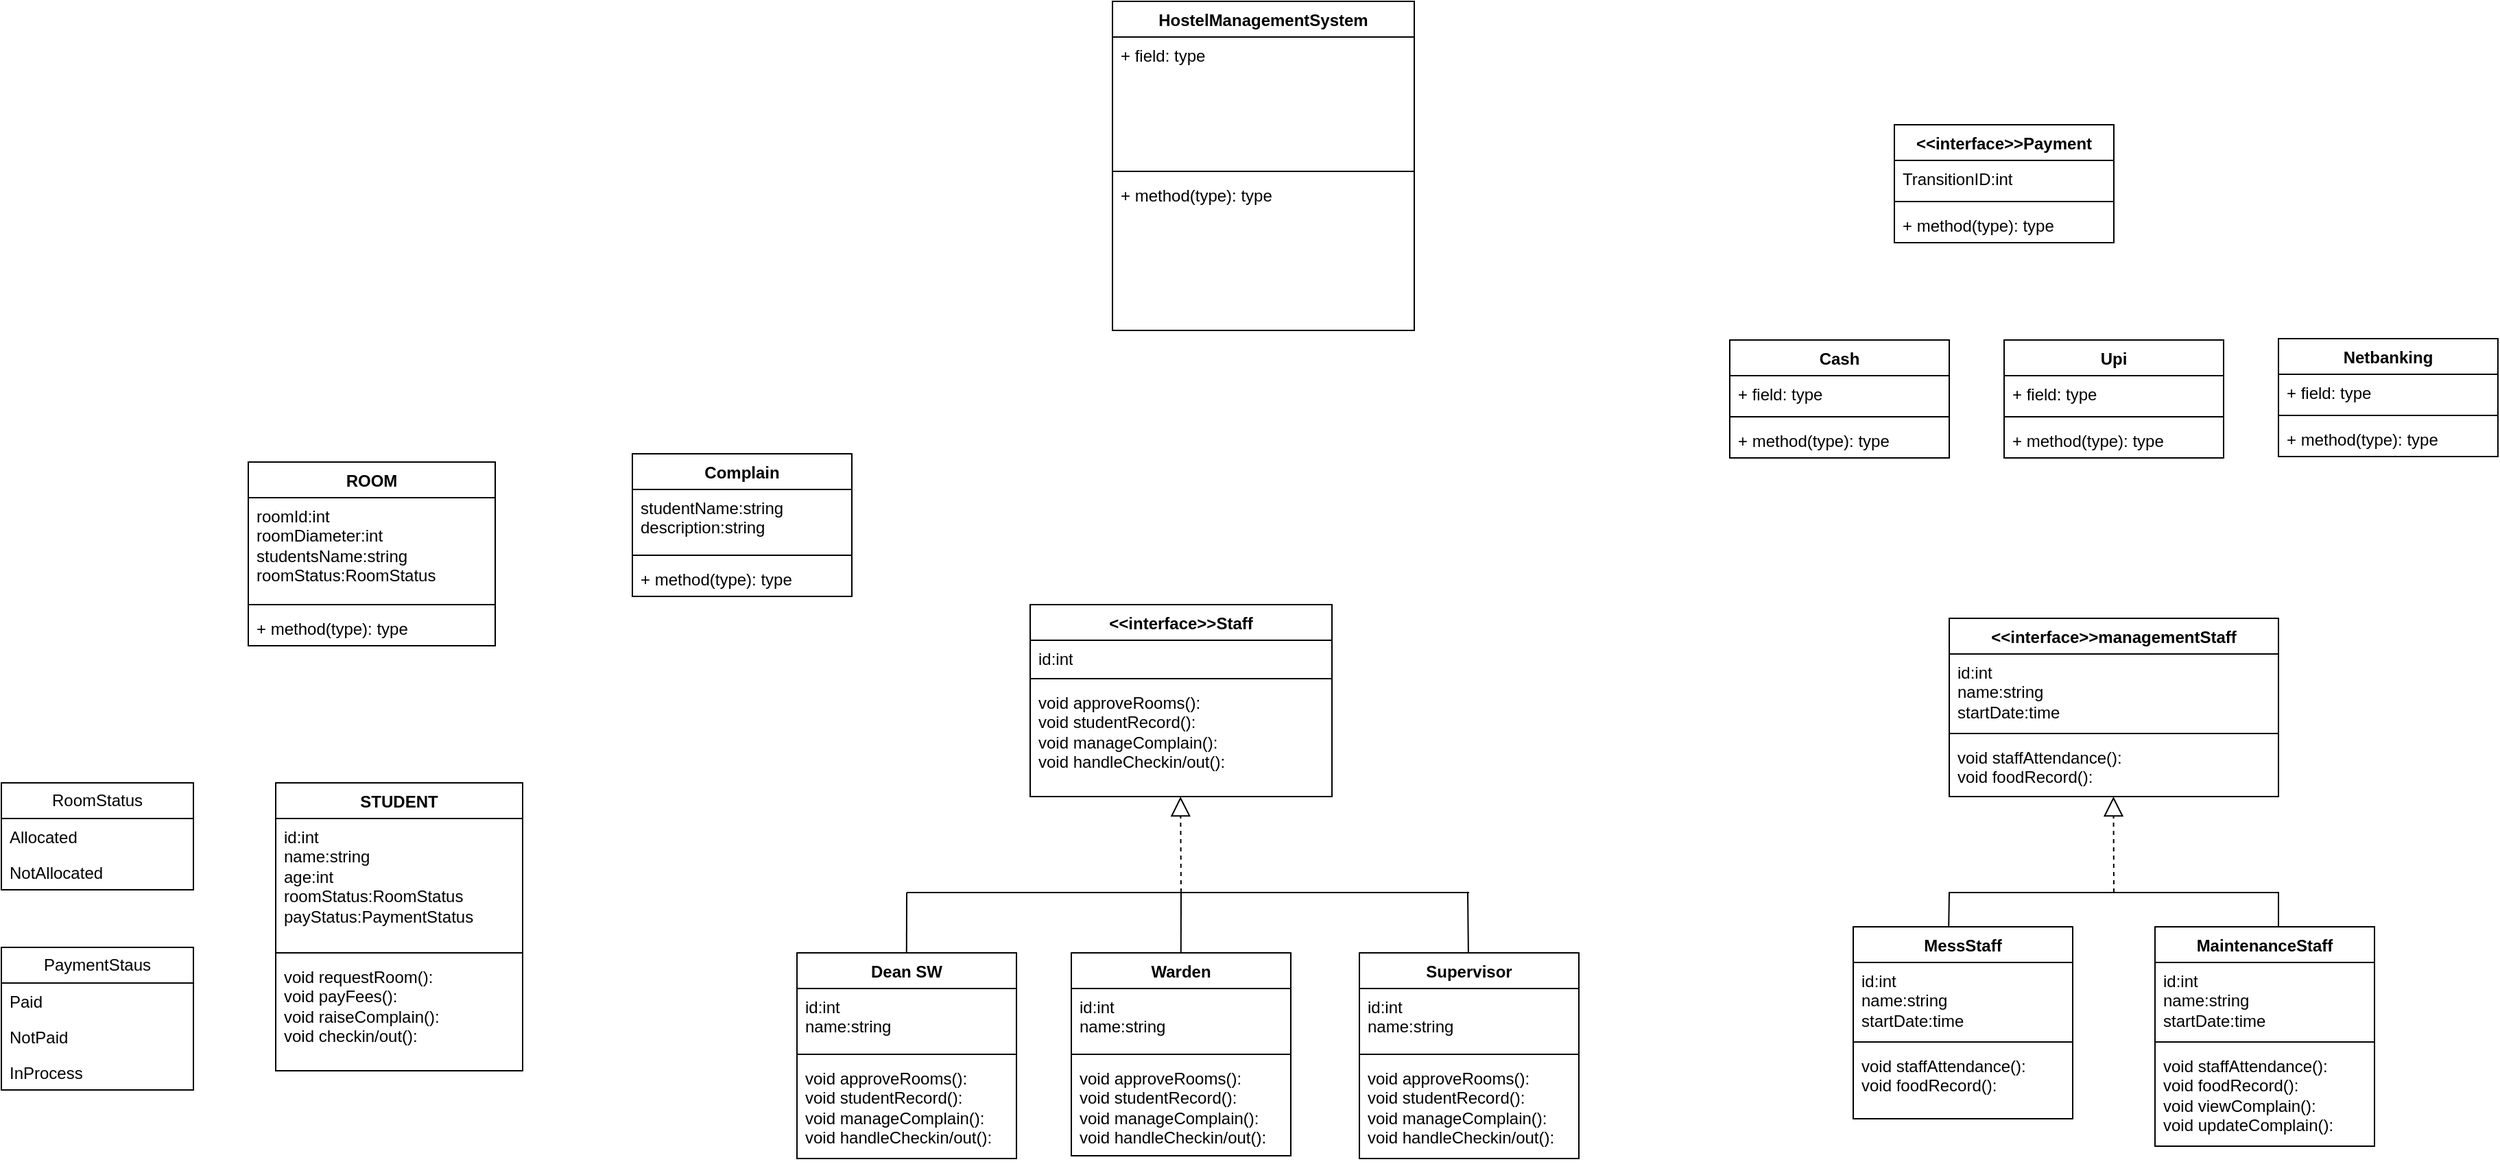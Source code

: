 <mxfile version="26.0.13">
  <diagram name="Page-1" id="gjvbpXIEJddazEKAtwgd">
    <mxGraphModel dx="2331" dy="2240" grid="1" gridSize="10" guides="1" tooltips="1" connect="1" arrows="1" fold="1" page="1" pageScale="1" pageWidth="850" pageHeight="1100" math="0" shadow="0">
      <root>
        <mxCell id="0" />
        <mxCell id="1" parent="0" />
        <mxCell id="J322TNgrNjUC8HG3I5kC-1" value="STUDENT&lt;div&gt;&lt;br&gt;&lt;/div&gt;" style="swimlane;fontStyle=1;align=center;verticalAlign=top;childLayout=stackLayout;horizontal=1;startSize=26;horizontalStack=0;resizeParent=1;resizeParentMax=0;resizeLast=0;collapsible=1;marginBottom=0;whiteSpace=wrap;html=1;" vertex="1" parent="1">
          <mxGeometry x="300" y="240" width="180" height="210" as="geometry" />
        </mxCell>
        <mxCell id="J322TNgrNjUC8HG3I5kC-2" value="id:int&lt;div&gt;name:string&lt;/div&gt;&lt;div&gt;age:int&lt;/div&gt;&lt;div&gt;roomStatus:RoomStatus&lt;/div&gt;&lt;div&gt;payStatus:PaymentStatus&lt;/div&gt;&lt;div&gt;&lt;br&gt;&lt;/div&gt;" style="text;strokeColor=none;fillColor=none;align=left;verticalAlign=top;spacingLeft=4;spacingRight=4;overflow=hidden;rotatable=0;points=[[0,0.5],[1,0.5]];portConstraint=eastwest;whiteSpace=wrap;html=1;" vertex="1" parent="J322TNgrNjUC8HG3I5kC-1">
          <mxGeometry y="26" width="180" height="94" as="geometry" />
        </mxCell>
        <mxCell id="J322TNgrNjUC8HG3I5kC-3" value="" style="line;strokeWidth=1;fillColor=none;align=left;verticalAlign=middle;spacingTop=-1;spacingLeft=3;spacingRight=3;rotatable=0;labelPosition=right;points=[];portConstraint=eastwest;strokeColor=inherit;" vertex="1" parent="J322TNgrNjUC8HG3I5kC-1">
          <mxGeometry y="120" width="180" height="8" as="geometry" />
        </mxCell>
        <mxCell id="J322TNgrNjUC8HG3I5kC-4" value="void requestRoom():&lt;div&gt;void payFees():&lt;/div&gt;&lt;div&gt;void raiseComplain():&lt;/div&gt;&lt;div&gt;void checkin/out():&lt;/div&gt;&lt;div&gt;&lt;br&gt;&lt;/div&gt;" style="text;strokeColor=none;fillColor=none;align=left;verticalAlign=top;spacingLeft=4;spacingRight=4;overflow=hidden;rotatable=0;points=[[0,0.5],[1,0.5]];portConstraint=eastwest;whiteSpace=wrap;html=1;" vertex="1" parent="J322TNgrNjUC8HG3I5kC-1">
          <mxGeometry y="128" width="180" height="82" as="geometry" />
        </mxCell>
        <mxCell id="J322TNgrNjUC8HG3I5kC-6" value="&amp;lt;&amp;lt;interface&amp;gt;&amp;gt;Staff" style="swimlane;fontStyle=1;align=center;verticalAlign=top;childLayout=stackLayout;horizontal=1;startSize=26;horizontalStack=0;resizeParent=1;resizeParentMax=0;resizeLast=0;collapsible=1;marginBottom=0;whiteSpace=wrap;html=1;" vertex="1" parent="1">
          <mxGeometry x="850" y="110" width="220" height="140" as="geometry" />
        </mxCell>
        <mxCell id="J322TNgrNjUC8HG3I5kC-7" value="id:int&lt;div&gt;&lt;br&gt;&lt;/div&gt;" style="text;strokeColor=none;fillColor=none;align=left;verticalAlign=top;spacingLeft=4;spacingRight=4;overflow=hidden;rotatable=0;points=[[0,0.5],[1,0.5]];portConstraint=eastwest;whiteSpace=wrap;html=1;" vertex="1" parent="J322TNgrNjUC8HG3I5kC-6">
          <mxGeometry y="26" width="220" height="24" as="geometry" />
        </mxCell>
        <mxCell id="J322TNgrNjUC8HG3I5kC-8" value="" style="line;strokeWidth=1;fillColor=none;align=left;verticalAlign=middle;spacingTop=-1;spacingLeft=3;spacingRight=3;rotatable=0;labelPosition=right;points=[];portConstraint=eastwest;strokeColor=inherit;" vertex="1" parent="J322TNgrNjUC8HG3I5kC-6">
          <mxGeometry y="50" width="220" height="8" as="geometry" />
        </mxCell>
        <mxCell id="J322TNgrNjUC8HG3I5kC-9" value="void approveRooms():&lt;div&gt;void studentRecord():&lt;/div&gt;&lt;div&gt;void manageComplain():&lt;/div&gt;&lt;div&gt;void handleCheckin/out():&lt;/div&gt;" style="text;strokeColor=none;fillColor=none;align=left;verticalAlign=top;spacingLeft=4;spacingRight=4;overflow=hidden;rotatable=0;points=[[0,0.5],[1,0.5]];portConstraint=eastwest;whiteSpace=wrap;html=1;" vertex="1" parent="J322TNgrNjUC8HG3I5kC-6">
          <mxGeometry y="58" width="220" height="82" as="geometry" />
        </mxCell>
        <mxCell id="J322TNgrNjUC8HG3I5kC-10" value="Dean SW" style="swimlane;fontStyle=1;align=center;verticalAlign=top;childLayout=stackLayout;horizontal=1;startSize=26;horizontalStack=0;resizeParent=1;resizeParentMax=0;resizeLast=0;collapsible=1;marginBottom=0;whiteSpace=wrap;html=1;" vertex="1" parent="1">
          <mxGeometry x="680" y="364" width="160" height="150" as="geometry" />
        </mxCell>
        <mxCell id="J322TNgrNjUC8HG3I5kC-11" value="id:int&lt;div&gt;name:string&lt;/div&gt;&lt;div&gt;&lt;br&gt;&lt;/div&gt;" style="text;strokeColor=none;fillColor=none;align=left;verticalAlign=top;spacingLeft=4;spacingRight=4;overflow=hidden;rotatable=0;points=[[0,0.5],[1,0.5]];portConstraint=eastwest;whiteSpace=wrap;html=1;" vertex="1" parent="J322TNgrNjUC8HG3I5kC-10">
          <mxGeometry y="26" width="160" height="44" as="geometry" />
        </mxCell>
        <mxCell id="J322TNgrNjUC8HG3I5kC-12" value="" style="line;strokeWidth=1;fillColor=none;align=left;verticalAlign=middle;spacingTop=-1;spacingLeft=3;spacingRight=3;rotatable=0;labelPosition=right;points=[];portConstraint=eastwest;strokeColor=inherit;" vertex="1" parent="J322TNgrNjUC8HG3I5kC-10">
          <mxGeometry y="70" width="160" height="8" as="geometry" />
        </mxCell>
        <mxCell id="J322TNgrNjUC8HG3I5kC-13" value="void approveRooms():&lt;div&gt;void studentRecord():&lt;/div&gt;&lt;div&gt;void manageComplain():&lt;/div&gt;&lt;div&gt;void handleCheckin/out():&lt;/div&gt;" style="text;strokeColor=none;fillColor=none;align=left;verticalAlign=top;spacingLeft=4;spacingRight=4;overflow=hidden;rotatable=0;points=[[0,0.5],[1,0.5]];portConstraint=eastwest;whiteSpace=wrap;html=1;" vertex="1" parent="J322TNgrNjUC8HG3I5kC-10">
          <mxGeometry y="78" width="160" height="72" as="geometry" />
        </mxCell>
        <mxCell id="J322TNgrNjUC8HG3I5kC-14" value="Warden" style="swimlane;fontStyle=1;align=center;verticalAlign=top;childLayout=stackLayout;horizontal=1;startSize=26;horizontalStack=0;resizeParent=1;resizeParentMax=0;resizeLast=0;collapsible=1;marginBottom=0;whiteSpace=wrap;html=1;" vertex="1" parent="1">
          <mxGeometry x="880" y="364" width="160" height="148" as="geometry" />
        </mxCell>
        <mxCell id="J322TNgrNjUC8HG3I5kC-15" value="id:int&lt;div&gt;name:string&lt;/div&gt;" style="text;strokeColor=none;fillColor=none;align=left;verticalAlign=top;spacingLeft=4;spacingRight=4;overflow=hidden;rotatable=0;points=[[0,0.5],[1,0.5]];portConstraint=eastwest;whiteSpace=wrap;html=1;" vertex="1" parent="J322TNgrNjUC8HG3I5kC-14">
          <mxGeometry y="26" width="160" height="44" as="geometry" />
        </mxCell>
        <mxCell id="J322TNgrNjUC8HG3I5kC-16" value="" style="line;strokeWidth=1;fillColor=none;align=left;verticalAlign=middle;spacingTop=-1;spacingLeft=3;spacingRight=3;rotatable=0;labelPosition=right;points=[];portConstraint=eastwest;strokeColor=inherit;" vertex="1" parent="J322TNgrNjUC8HG3I5kC-14">
          <mxGeometry y="70" width="160" height="8" as="geometry" />
        </mxCell>
        <mxCell id="J322TNgrNjUC8HG3I5kC-17" value="void approveRooms():&lt;div&gt;void studentRecord():&lt;/div&gt;&lt;div&gt;void manageComplain():&lt;/div&gt;&lt;div&gt;void handleCheckin/out():&lt;/div&gt;" style="text;strokeColor=none;fillColor=none;align=left;verticalAlign=top;spacingLeft=4;spacingRight=4;overflow=hidden;rotatable=0;points=[[0,0.5],[1,0.5]];portConstraint=eastwest;whiteSpace=wrap;html=1;" vertex="1" parent="J322TNgrNjUC8HG3I5kC-14">
          <mxGeometry y="78" width="160" height="70" as="geometry" />
        </mxCell>
        <mxCell id="J322TNgrNjUC8HG3I5kC-18" value="Supervisor" style="swimlane;fontStyle=1;align=center;verticalAlign=top;childLayout=stackLayout;horizontal=1;startSize=26;horizontalStack=0;resizeParent=1;resizeParentMax=0;resizeLast=0;collapsible=1;marginBottom=0;whiteSpace=wrap;html=1;" vertex="1" parent="1">
          <mxGeometry x="1090" y="364" width="160" height="150" as="geometry" />
        </mxCell>
        <mxCell id="J322TNgrNjUC8HG3I5kC-19" value="id:int&lt;div&gt;name:string&lt;/div&gt;" style="text;strokeColor=none;fillColor=none;align=left;verticalAlign=top;spacingLeft=4;spacingRight=4;overflow=hidden;rotatable=0;points=[[0,0.5],[1,0.5]];portConstraint=eastwest;whiteSpace=wrap;html=1;" vertex="1" parent="J322TNgrNjUC8HG3I5kC-18">
          <mxGeometry y="26" width="160" height="44" as="geometry" />
        </mxCell>
        <mxCell id="J322TNgrNjUC8HG3I5kC-20" value="" style="line;strokeWidth=1;fillColor=none;align=left;verticalAlign=middle;spacingTop=-1;spacingLeft=3;spacingRight=3;rotatable=0;labelPosition=right;points=[];portConstraint=eastwest;strokeColor=inherit;" vertex="1" parent="J322TNgrNjUC8HG3I5kC-18">
          <mxGeometry y="70" width="160" height="8" as="geometry" />
        </mxCell>
        <mxCell id="J322TNgrNjUC8HG3I5kC-21" value="void approveRooms():&lt;div&gt;void studentRecord():&lt;/div&gt;&lt;div&gt;void manageComplain():&lt;/div&gt;&lt;div&gt;void handleCheckin/out():&lt;/div&gt;" style="text;strokeColor=none;fillColor=none;align=left;verticalAlign=top;spacingLeft=4;spacingRight=4;overflow=hidden;rotatable=0;points=[[0,0.5],[1,0.5]];portConstraint=eastwest;whiteSpace=wrap;html=1;" vertex="1" parent="J322TNgrNjUC8HG3I5kC-18">
          <mxGeometry y="78" width="160" height="72" as="geometry" />
        </mxCell>
        <mxCell id="J322TNgrNjUC8HG3I5kC-22" value="" style="endArrow=none;html=1;rounded=0;" edge="1" parent="1">
          <mxGeometry width="50" height="50" relative="1" as="geometry">
            <mxPoint x="760" y="320" as="sourcePoint" />
            <mxPoint x="1170" y="320" as="targetPoint" />
          </mxGeometry>
        </mxCell>
        <mxCell id="J322TNgrNjUC8HG3I5kC-23" value="" style="endArrow=none;html=1;rounded=0;" edge="1" parent="1">
          <mxGeometry width="50" height="50" relative="1" as="geometry">
            <mxPoint x="759.89" y="364" as="sourcePoint" />
            <mxPoint x="760" y="320" as="targetPoint" />
          </mxGeometry>
        </mxCell>
        <mxCell id="J322TNgrNjUC8HG3I5kC-24" value="" style="endArrow=none;html=1;rounded=0;" edge="1" parent="1">
          <mxGeometry width="50" height="50" relative="1" as="geometry">
            <mxPoint x="959.89" y="364" as="sourcePoint" />
            <mxPoint x="960" y="320" as="targetPoint" />
          </mxGeometry>
        </mxCell>
        <mxCell id="J322TNgrNjUC8HG3I5kC-25" value="" style="endArrow=none;html=1;rounded=0;" edge="1" parent="1">
          <mxGeometry width="50" height="50" relative="1" as="geometry">
            <mxPoint x="1169.44" y="364" as="sourcePoint" />
            <mxPoint x="1169" y="320" as="targetPoint" />
          </mxGeometry>
        </mxCell>
        <mxCell id="J322TNgrNjUC8HG3I5kC-26" value="" style="endArrow=block;dashed=1;endFill=0;endSize=12;html=1;rounded=0;" edge="1" parent="1">
          <mxGeometry width="160" relative="1" as="geometry">
            <mxPoint x="960" y="320" as="sourcePoint" />
            <mxPoint x="959.58" y="250" as="targetPoint" />
          </mxGeometry>
        </mxCell>
        <mxCell id="J322TNgrNjUC8HG3I5kC-27" value="&amp;lt;&amp;lt;interface&amp;gt;&amp;gt;managementStaff" style="swimlane;fontStyle=1;align=center;verticalAlign=top;childLayout=stackLayout;horizontal=1;startSize=26;horizontalStack=0;resizeParent=1;resizeParentMax=0;resizeLast=0;collapsible=1;marginBottom=0;whiteSpace=wrap;html=1;" vertex="1" parent="1">
          <mxGeometry x="1520" y="120" width="240" height="130" as="geometry" />
        </mxCell>
        <mxCell id="J322TNgrNjUC8HG3I5kC-28" value="id:int&lt;div&gt;name:string&lt;/div&gt;&lt;div&gt;startDate:time&lt;/div&gt;" style="text;strokeColor=none;fillColor=none;align=left;verticalAlign=top;spacingLeft=4;spacingRight=4;overflow=hidden;rotatable=0;points=[[0,0.5],[1,0.5]];portConstraint=eastwest;whiteSpace=wrap;html=1;" vertex="1" parent="J322TNgrNjUC8HG3I5kC-27">
          <mxGeometry y="26" width="240" height="54" as="geometry" />
        </mxCell>
        <mxCell id="J322TNgrNjUC8HG3I5kC-29" value="" style="line;strokeWidth=1;fillColor=none;align=left;verticalAlign=middle;spacingTop=-1;spacingLeft=3;spacingRight=3;rotatable=0;labelPosition=right;points=[];portConstraint=eastwest;strokeColor=inherit;" vertex="1" parent="J322TNgrNjUC8HG3I5kC-27">
          <mxGeometry y="80" width="240" height="8" as="geometry" />
        </mxCell>
        <mxCell id="J322TNgrNjUC8HG3I5kC-30" value="void staffAttendance():&lt;div&gt;void foodRecord():&lt;/div&gt;" style="text;strokeColor=none;fillColor=none;align=left;verticalAlign=top;spacingLeft=4;spacingRight=4;overflow=hidden;rotatable=0;points=[[0,0.5],[1,0.5]];portConstraint=eastwest;whiteSpace=wrap;html=1;" vertex="1" parent="J322TNgrNjUC8HG3I5kC-27">
          <mxGeometry y="88" width="240" height="42" as="geometry" />
        </mxCell>
        <mxCell id="J322TNgrNjUC8HG3I5kC-31" value="MessStaff" style="swimlane;fontStyle=1;align=center;verticalAlign=top;childLayout=stackLayout;horizontal=1;startSize=26;horizontalStack=0;resizeParent=1;resizeParentMax=0;resizeLast=0;collapsible=1;marginBottom=0;whiteSpace=wrap;html=1;" vertex="1" parent="1">
          <mxGeometry x="1450" y="345" width="160" height="140" as="geometry" />
        </mxCell>
        <mxCell id="J322TNgrNjUC8HG3I5kC-32" value="id:int&lt;div&gt;name:string&lt;/div&gt;&lt;div&gt;startDate:time&lt;/div&gt;" style="text;strokeColor=none;fillColor=none;align=left;verticalAlign=top;spacingLeft=4;spacingRight=4;overflow=hidden;rotatable=0;points=[[0,0.5],[1,0.5]];portConstraint=eastwest;whiteSpace=wrap;html=1;" vertex="1" parent="J322TNgrNjUC8HG3I5kC-31">
          <mxGeometry y="26" width="160" height="54" as="geometry" />
        </mxCell>
        <mxCell id="J322TNgrNjUC8HG3I5kC-33" value="" style="line;strokeWidth=1;fillColor=none;align=left;verticalAlign=middle;spacingTop=-1;spacingLeft=3;spacingRight=3;rotatable=0;labelPosition=right;points=[];portConstraint=eastwest;strokeColor=inherit;" vertex="1" parent="J322TNgrNjUC8HG3I5kC-31">
          <mxGeometry y="80" width="160" height="8" as="geometry" />
        </mxCell>
        <mxCell id="J322TNgrNjUC8HG3I5kC-34" value="void staffAttendance():&lt;div&gt;void foodRecord():&lt;/div&gt;" style="text;strokeColor=none;fillColor=none;align=left;verticalAlign=top;spacingLeft=4;spacingRight=4;overflow=hidden;rotatable=0;points=[[0,0.5],[1,0.5]];portConstraint=eastwest;whiteSpace=wrap;html=1;" vertex="1" parent="J322TNgrNjUC8HG3I5kC-31">
          <mxGeometry y="88" width="160" height="52" as="geometry" />
        </mxCell>
        <mxCell id="J322TNgrNjUC8HG3I5kC-35" value="MaintenanceStaff&lt;div&gt;&lt;br style=&quot;font-weight: 400;&quot;&gt;&lt;/div&gt;" style="swimlane;fontStyle=1;align=center;verticalAlign=top;childLayout=stackLayout;horizontal=1;startSize=26;horizontalStack=0;resizeParent=1;resizeParentMax=0;resizeLast=0;collapsible=1;marginBottom=0;whiteSpace=wrap;html=1;" vertex="1" parent="1">
          <mxGeometry x="1670" y="345" width="160" height="160" as="geometry" />
        </mxCell>
        <mxCell id="J322TNgrNjUC8HG3I5kC-36" value="id:int&lt;div&gt;name:string&lt;/div&gt;&lt;div&gt;startDate:time&lt;/div&gt;" style="text;strokeColor=none;fillColor=none;align=left;verticalAlign=top;spacingLeft=4;spacingRight=4;overflow=hidden;rotatable=0;points=[[0,0.5],[1,0.5]];portConstraint=eastwest;whiteSpace=wrap;html=1;" vertex="1" parent="J322TNgrNjUC8HG3I5kC-35">
          <mxGeometry y="26" width="160" height="54" as="geometry" />
        </mxCell>
        <mxCell id="J322TNgrNjUC8HG3I5kC-37" value="" style="line;strokeWidth=1;fillColor=none;align=left;verticalAlign=middle;spacingTop=-1;spacingLeft=3;spacingRight=3;rotatable=0;labelPosition=right;points=[];portConstraint=eastwest;strokeColor=inherit;" vertex="1" parent="J322TNgrNjUC8HG3I5kC-35">
          <mxGeometry y="80" width="160" height="8" as="geometry" />
        </mxCell>
        <mxCell id="J322TNgrNjUC8HG3I5kC-38" value="void staffAttendance():&lt;div&gt;void foodRecord():&lt;/div&gt;&lt;div&gt;void viewComplain():&lt;/div&gt;&lt;div&gt;void updateComplain():&lt;/div&gt;" style="text;strokeColor=none;fillColor=none;align=left;verticalAlign=top;spacingLeft=4;spacingRight=4;overflow=hidden;rotatable=0;points=[[0,0.5],[1,0.5]];portConstraint=eastwest;whiteSpace=wrap;html=1;" vertex="1" parent="J322TNgrNjUC8HG3I5kC-35">
          <mxGeometry y="88" width="160" height="72" as="geometry" />
        </mxCell>
        <mxCell id="J322TNgrNjUC8HG3I5kC-39" value="" style="endArrow=none;html=1;rounded=0;exitX=0.435;exitY=0.002;exitDx=0;exitDy=0;exitPerimeter=0;" edge="1" parent="1" source="J322TNgrNjUC8HG3I5kC-31">
          <mxGeometry width="50" height="50" relative="1" as="geometry">
            <mxPoint x="1520" y="340" as="sourcePoint" />
            <mxPoint x="1760" y="345" as="targetPoint" />
            <Array as="points">
              <mxPoint x="1520" y="320" />
              <mxPoint x="1760" y="320" />
            </Array>
          </mxGeometry>
        </mxCell>
        <mxCell id="J322TNgrNjUC8HG3I5kC-40" value="" style="endArrow=block;dashed=1;endFill=0;endSize=12;html=1;rounded=0;" edge="1" parent="1">
          <mxGeometry width="160" relative="1" as="geometry">
            <mxPoint x="1640" y="320" as="sourcePoint" />
            <mxPoint x="1639.71" y="250" as="targetPoint" />
          </mxGeometry>
        </mxCell>
        <mxCell id="J322TNgrNjUC8HG3I5kC-41" value="RoomStatus" style="swimlane;fontStyle=0;childLayout=stackLayout;horizontal=1;startSize=26;fillColor=none;horizontalStack=0;resizeParent=1;resizeParentMax=0;resizeLast=0;collapsible=1;marginBottom=0;whiteSpace=wrap;html=1;" vertex="1" parent="1">
          <mxGeometry x="100" y="240" width="140" height="78" as="geometry" />
        </mxCell>
        <mxCell id="J322TNgrNjUC8HG3I5kC-42" value="Allocated" style="text;strokeColor=none;fillColor=none;align=left;verticalAlign=top;spacingLeft=4;spacingRight=4;overflow=hidden;rotatable=0;points=[[0,0.5],[1,0.5]];portConstraint=eastwest;whiteSpace=wrap;html=1;" vertex="1" parent="J322TNgrNjUC8HG3I5kC-41">
          <mxGeometry y="26" width="140" height="26" as="geometry" />
        </mxCell>
        <mxCell id="J322TNgrNjUC8HG3I5kC-44" value="NotAllocated" style="text;strokeColor=none;fillColor=none;align=left;verticalAlign=top;spacingLeft=4;spacingRight=4;overflow=hidden;rotatable=0;points=[[0,0.5],[1,0.5]];portConstraint=eastwest;whiteSpace=wrap;html=1;" vertex="1" parent="J322TNgrNjUC8HG3I5kC-41">
          <mxGeometry y="52" width="140" height="26" as="geometry" />
        </mxCell>
        <mxCell id="J322TNgrNjUC8HG3I5kC-45" value="PaymentStaus" style="swimlane;fontStyle=0;childLayout=stackLayout;horizontal=1;startSize=26;fillColor=none;horizontalStack=0;resizeParent=1;resizeParentMax=0;resizeLast=0;collapsible=1;marginBottom=0;whiteSpace=wrap;html=1;" vertex="1" parent="1">
          <mxGeometry x="100" y="360" width="140" height="104" as="geometry" />
        </mxCell>
        <mxCell id="J322TNgrNjUC8HG3I5kC-46" value="Paid" style="text;strokeColor=none;fillColor=none;align=left;verticalAlign=top;spacingLeft=4;spacingRight=4;overflow=hidden;rotatable=0;points=[[0,0.5],[1,0.5]];portConstraint=eastwest;whiteSpace=wrap;html=1;" vertex="1" parent="J322TNgrNjUC8HG3I5kC-45">
          <mxGeometry y="26" width="140" height="26" as="geometry" />
        </mxCell>
        <mxCell id="J322TNgrNjUC8HG3I5kC-47" value="NotPaid" style="text;strokeColor=none;fillColor=none;align=left;verticalAlign=top;spacingLeft=4;spacingRight=4;overflow=hidden;rotatable=0;points=[[0,0.5],[1,0.5]];portConstraint=eastwest;whiteSpace=wrap;html=1;" vertex="1" parent="J322TNgrNjUC8HG3I5kC-45">
          <mxGeometry y="52" width="140" height="26" as="geometry" />
        </mxCell>
        <mxCell id="J322TNgrNjUC8HG3I5kC-48" value="InProcess" style="text;strokeColor=none;fillColor=none;align=left;verticalAlign=top;spacingLeft=4;spacingRight=4;overflow=hidden;rotatable=0;points=[[0,0.5],[1,0.5]];portConstraint=eastwest;whiteSpace=wrap;html=1;" vertex="1" parent="J322TNgrNjUC8HG3I5kC-45">
          <mxGeometry y="78" width="140" height="26" as="geometry" />
        </mxCell>
        <mxCell id="J322TNgrNjUC8HG3I5kC-49" value="ROOM" style="swimlane;fontStyle=1;align=center;verticalAlign=top;childLayout=stackLayout;horizontal=1;startSize=26;horizontalStack=0;resizeParent=1;resizeParentMax=0;resizeLast=0;collapsible=1;marginBottom=0;whiteSpace=wrap;html=1;" vertex="1" parent="1">
          <mxGeometry x="280" y="6" width="180" height="134" as="geometry" />
        </mxCell>
        <mxCell id="J322TNgrNjUC8HG3I5kC-50" value="roomId:int&lt;div&gt;roomDiameter:int&lt;/div&gt;&lt;div&gt;studentsName:string&lt;/div&gt;&lt;div&gt;roomStatus:RoomStatus&lt;/div&gt;" style="text;strokeColor=none;fillColor=none;align=left;verticalAlign=top;spacingLeft=4;spacingRight=4;overflow=hidden;rotatable=0;points=[[0,0.5],[1,0.5]];portConstraint=eastwest;whiteSpace=wrap;html=1;" vertex="1" parent="J322TNgrNjUC8HG3I5kC-49">
          <mxGeometry y="26" width="180" height="74" as="geometry" />
        </mxCell>
        <mxCell id="J322TNgrNjUC8HG3I5kC-51" value="" style="line;strokeWidth=1;fillColor=none;align=left;verticalAlign=middle;spacingTop=-1;spacingLeft=3;spacingRight=3;rotatable=0;labelPosition=right;points=[];portConstraint=eastwest;strokeColor=inherit;" vertex="1" parent="J322TNgrNjUC8HG3I5kC-49">
          <mxGeometry y="100" width="180" height="8" as="geometry" />
        </mxCell>
        <mxCell id="J322TNgrNjUC8HG3I5kC-52" value="+ method(type): type" style="text;strokeColor=none;fillColor=none;align=left;verticalAlign=top;spacingLeft=4;spacingRight=4;overflow=hidden;rotatable=0;points=[[0,0.5],[1,0.5]];portConstraint=eastwest;whiteSpace=wrap;html=1;" vertex="1" parent="J322TNgrNjUC8HG3I5kC-49">
          <mxGeometry y="108" width="180" height="26" as="geometry" />
        </mxCell>
        <mxCell id="J322TNgrNjUC8HG3I5kC-53" value="Complain" style="swimlane;fontStyle=1;align=center;verticalAlign=top;childLayout=stackLayout;horizontal=1;startSize=26;horizontalStack=0;resizeParent=1;resizeParentMax=0;resizeLast=0;collapsible=1;marginBottom=0;whiteSpace=wrap;html=1;" vertex="1" parent="1">
          <mxGeometry x="560" width="160" height="104" as="geometry" />
        </mxCell>
        <mxCell id="J322TNgrNjUC8HG3I5kC-54" value="studentName:string&lt;div&gt;description:string&lt;/div&gt;" style="text;strokeColor=none;fillColor=none;align=left;verticalAlign=top;spacingLeft=4;spacingRight=4;overflow=hidden;rotatable=0;points=[[0,0.5],[1,0.5]];portConstraint=eastwest;whiteSpace=wrap;html=1;" vertex="1" parent="J322TNgrNjUC8HG3I5kC-53">
          <mxGeometry y="26" width="160" height="44" as="geometry" />
        </mxCell>
        <mxCell id="J322TNgrNjUC8HG3I5kC-55" value="" style="line;strokeWidth=1;fillColor=none;align=left;verticalAlign=middle;spacingTop=-1;spacingLeft=3;spacingRight=3;rotatable=0;labelPosition=right;points=[];portConstraint=eastwest;strokeColor=inherit;" vertex="1" parent="J322TNgrNjUC8HG3I5kC-53">
          <mxGeometry y="70" width="160" height="8" as="geometry" />
        </mxCell>
        <mxCell id="J322TNgrNjUC8HG3I5kC-56" value="+ method(type): type" style="text;strokeColor=none;fillColor=none;align=left;verticalAlign=top;spacingLeft=4;spacingRight=4;overflow=hidden;rotatable=0;points=[[0,0.5],[1,0.5]];portConstraint=eastwest;whiteSpace=wrap;html=1;" vertex="1" parent="J322TNgrNjUC8HG3I5kC-53">
          <mxGeometry y="78" width="160" height="26" as="geometry" />
        </mxCell>
        <mxCell id="J322TNgrNjUC8HG3I5kC-57" value="&amp;lt;&amp;lt;interface&amp;gt;&amp;gt;Payment" style="swimlane;fontStyle=1;align=center;verticalAlign=top;childLayout=stackLayout;horizontal=1;startSize=26;horizontalStack=0;resizeParent=1;resizeParentMax=0;resizeLast=0;collapsible=1;marginBottom=0;whiteSpace=wrap;html=1;" vertex="1" parent="1">
          <mxGeometry x="1480" y="-240" width="160" height="86" as="geometry" />
        </mxCell>
        <mxCell id="J322TNgrNjUC8HG3I5kC-58" value="TransitionID:int" style="text;strokeColor=none;fillColor=none;align=left;verticalAlign=top;spacingLeft=4;spacingRight=4;overflow=hidden;rotatable=0;points=[[0,0.5],[1,0.5]];portConstraint=eastwest;whiteSpace=wrap;html=1;" vertex="1" parent="J322TNgrNjUC8HG3I5kC-57">
          <mxGeometry y="26" width="160" height="26" as="geometry" />
        </mxCell>
        <mxCell id="J322TNgrNjUC8HG3I5kC-59" value="" style="line;strokeWidth=1;fillColor=none;align=left;verticalAlign=middle;spacingTop=-1;spacingLeft=3;spacingRight=3;rotatable=0;labelPosition=right;points=[];portConstraint=eastwest;strokeColor=inherit;" vertex="1" parent="J322TNgrNjUC8HG3I5kC-57">
          <mxGeometry y="52" width="160" height="8" as="geometry" />
        </mxCell>
        <mxCell id="J322TNgrNjUC8HG3I5kC-60" value="+ method(type): type" style="text;strokeColor=none;fillColor=none;align=left;verticalAlign=top;spacingLeft=4;spacingRight=4;overflow=hidden;rotatable=0;points=[[0,0.5],[1,0.5]];portConstraint=eastwest;whiteSpace=wrap;html=1;" vertex="1" parent="J322TNgrNjUC8HG3I5kC-57">
          <mxGeometry y="60" width="160" height="26" as="geometry" />
        </mxCell>
        <mxCell id="J322TNgrNjUC8HG3I5kC-61" value="Cash" style="swimlane;fontStyle=1;align=center;verticalAlign=top;childLayout=stackLayout;horizontal=1;startSize=26;horizontalStack=0;resizeParent=1;resizeParentMax=0;resizeLast=0;collapsible=1;marginBottom=0;whiteSpace=wrap;html=1;" vertex="1" parent="1">
          <mxGeometry x="1360" y="-83" width="160" height="86" as="geometry" />
        </mxCell>
        <mxCell id="J322TNgrNjUC8HG3I5kC-62" value="+ field: type" style="text;strokeColor=none;fillColor=none;align=left;verticalAlign=top;spacingLeft=4;spacingRight=4;overflow=hidden;rotatable=0;points=[[0,0.5],[1,0.5]];portConstraint=eastwest;whiteSpace=wrap;html=1;" vertex="1" parent="J322TNgrNjUC8HG3I5kC-61">
          <mxGeometry y="26" width="160" height="26" as="geometry" />
        </mxCell>
        <mxCell id="J322TNgrNjUC8HG3I5kC-63" value="" style="line;strokeWidth=1;fillColor=none;align=left;verticalAlign=middle;spacingTop=-1;spacingLeft=3;spacingRight=3;rotatable=0;labelPosition=right;points=[];portConstraint=eastwest;strokeColor=inherit;" vertex="1" parent="J322TNgrNjUC8HG3I5kC-61">
          <mxGeometry y="52" width="160" height="8" as="geometry" />
        </mxCell>
        <mxCell id="J322TNgrNjUC8HG3I5kC-64" value="+ method(type): type" style="text;strokeColor=none;fillColor=none;align=left;verticalAlign=top;spacingLeft=4;spacingRight=4;overflow=hidden;rotatable=0;points=[[0,0.5],[1,0.5]];portConstraint=eastwest;whiteSpace=wrap;html=1;" vertex="1" parent="J322TNgrNjUC8HG3I5kC-61">
          <mxGeometry y="60" width="160" height="26" as="geometry" />
        </mxCell>
        <mxCell id="J322TNgrNjUC8HG3I5kC-65" value="Upi" style="swimlane;fontStyle=1;align=center;verticalAlign=top;childLayout=stackLayout;horizontal=1;startSize=26;horizontalStack=0;resizeParent=1;resizeParentMax=0;resizeLast=0;collapsible=1;marginBottom=0;whiteSpace=wrap;html=1;" vertex="1" parent="1">
          <mxGeometry x="1560" y="-83" width="160" height="86" as="geometry" />
        </mxCell>
        <mxCell id="J322TNgrNjUC8HG3I5kC-66" value="+ field: type" style="text;strokeColor=none;fillColor=none;align=left;verticalAlign=top;spacingLeft=4;spacingRight=4;overflow=hidden;rotatable=0;points=[[0,0.5],[1,0.5]];portConstraint=eastwest;whiteSpace=wrap;html=1;" vertex="1" parent="J322TNgrNjUC8HG3I5kC-65">
          <mxGeometry y="26" width="160" height="26" as="geometry" />
        </mxCell>
        <mxCell id="J322TNgrNjUC8HG3I5kC-67" value="" style="line;strokeWidth=1;fillColor=none;align=left;verticalAlign=middle;spacingTop=-1;spacingLeft=3;spacingRight=3;rotatable=0;labelPosition=right;points=[];portConstraint=eastwest;strokeColor=inherit;" vertex="1" parent="J322TNgrNjUC8HG3I5kC-65">
          <mxGeometry y="52" width="160" height="8" as="geometry" />
        </mxCell>
        <mxCell id="J322TNgrNjUC8HG3I5kC-68" value="+ method(type): type" style="text;strokeColor=none;fillColor=none;align=left;verticalAlign=top;spacingLeft=4;spacingRight=4;overflow=hidden;rotatable=0;points=[[0,0.5],[1,0.5]];portConstraint=eastwest;whiteSpace=wrap;html=1;" vertex="1" parent="J322TNgrNjUC8HG3I5kC-65">
          <mxGeometry y="60" width="160" height="26" as="geometry" />
        </mxCell>
        <mxCell id="J322TNgrNjUC8HG3I5kC-69" value="Netbanking" style="swimlane;fontStyle=1;align=center;verticalAlign=top;childLayout=stackLayout;horizontal=1;startSize=26;horizontalStack=0;resizeParent=1;resizeParentMax=0;resizeLast=0;collapsible=1;marginBottom=0;whiteSpace=wrap;html=1;" vertex="1" parent="1">
          <mxGeometry x="1760" y="-84" width="160" height="86" as="geometry" />
        </mxCell>
        <mxCell id="J322TNgrNjUC8HG3I5kC-70" value="+ field: type" style="text;strokeColor=none;fillColor=none;align=left;verticalAlign=top;spacingLeft=4;spacingRight=4;overflow=hidden;rotatable=0;points=[[0,0.5],[1,0.5]];portConstraint=eastwest;whiteSpace=wrap;html=1;" vertex="1" parent="J322TNgrNjUC8HG3I5kC-69">
          <mxGeometry y="26" width="160" height="26" as="geometry" />
        </mxCell>
        <mxCell id="J322TNgrNjUC8HG3I5kC-71" value="" style="line;strokeWidth=1;fillColor=none;align=left;verticalAlign=middle;spacingTop=-1;spacingLeft=3;spacingRight=3;rotatable=0;labelPosition=right;points=[];portConstraint=eastwest;strokeColor=inherit;" vertex="1" parent="J322TNgrNjUC8HG3I5kC-69">
          <mxGeometry y="52" width="160" height="8" as="geometry" />
        </mxCell>
        <mxCell id="J322TNgrNjUC8HG3I5kC-72" value="+ method(type): type" style="text;strokeColor=none;fillColor=none;align=left;verticalAlign=top;spacingLeft=4;spacingRight=4;overflow=hidden;rotatable=0;points=[[0,0.5],[1,0.5]];portConstraint=eastwest;whiteSpace=wrap;html=1;" vertex="1" parent="J322TNgrNjUC8HG3I5kC-69">
          <mxGeometry y="60" width="160" height="26" as="geometry" />
        </mxCell>
        <mxCell id="J322TNgrNjUC8HG3I5kC-73" value="HostelManagementSystem" style="swimlane;fontStyle=1;align=center;verticalAlign=top;childLayout=stackLayout;horizontal=1;startSize=26;horizontalStack=0;resizeParent=1;resizeParentMax=0;resizeLast=0;collapsible=1;marginBottom=0;whiteSpace=wrap;html=1;" vertex="1" parent="1">
          <mxGeometry x="910" y="-330" width="220" height="240" as="geometry" />
        </mxCell>
        <mxCell id="J322TNgrNjUC8HG3I5kC-74" value="+ field: type" style="text;strokeColor=none;fillColor=none;align=left;verticalAlign=top;spacingLeft=4;spacingRight=4;overflow=hidden;rotatable=0;points=[[0,0.5],[1,0.5]];portConstraint=eastwest;whiteSpace=wrap;html=1;" vertex="1" parent="J322TNgrNjUC8HG3I5kC-73">
          <mxGeometry y="26" width="220" height="94" as="geometry" />
        </mxCell>
        <mxCell id="J322TNgrNjUC8HG3I5kC-75" value="" style="line;strokeWidth=1;fillColor=none;align=left;verticalAlign=middle;spacingTop=-1;spacingLeft=3;spacingRight=3;rotatable=0;labelPosition=right;points=[];portConstraint=eastwest;strokeColor=inherit;" vertex="1" parent="J322TNgrNjUC8HG3I5kC-73">
          <mxGeometry y="120" width="220" height="8" as="geometry" />
        </mxCell>
        <mxCell id="J322TNgrNjUC8HG3I5kC-76" value="+ method(type): type" style="text;strokeColor=none;fillColor=none;align=left;verticalAlign=top;spacingLeft=4;spacingRight=4;overflow=hidden;rotatable=0;points=[[0,0.5],[1,0.5]];portConstraint=eastwest;whiteSpace=wrap;html=1;" vertex="1" parent="J322TNgrNjUC8HG3I5kC-73">
          <mxGeometry y="128" width="220" height="112" as="geometry" />
        </mxCell>
      </root>
    </mxGraphModel>
  </diagram>
</mxfile>
